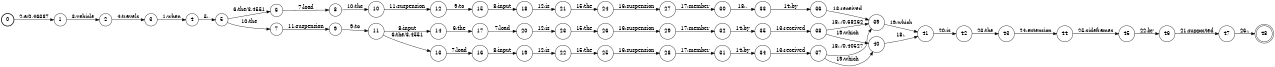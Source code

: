 digraph FST {
rankdir = LR;
size = "8.5,11";
label = "";
center = 1;
orientation = Portrait;
ranksep = "0.4";
nodesep = "0.25";
0 [label = "0", shape = circle, style = bold, fontsize = 14]
	0 -> 1 [label = "2:a/0.46387", fontsize = 14];
1 [label = "1", shape = circle, style = solid, fontsize = 14]
	1 -> 2 [label = "3:vehicle", fontsize = 14];
2 [label = "2", shape = circle, style = solid, fontsize = 14]
	2 -> 3 [label = "4:travels", fontsize = 14];
3 [label = "3", shape = circle, style = solid, fontsize = 14]
	3 -> 4 [label = "1:when", fontsize = 14];
4 [label = "4", shape = circle, style = solid, fontsize = 14]
	4 -> 5 [label = "5:,", fontsize = 14];
5 [label = "5", shape = circle, style = solid, fontsize = 14]
	5 -> 6 [label = "6:the/3.4551", fontsize = 14];
	5 -> 7 [label = "10:the", fontsize = 14];
6 [label = "6", shape = circle, style = solid, fontsize = 14]
	6 -> 8 [label = "7:load", fontsize = 14];
7 [label = "7", shape = circle, style = solid, fontsize = 14]
	7 -> 9 [label = "11:suspension", fontsize = 14];
8 [label = "8", shape = circle, style = solid, fontsize = 14]
	8 -> 10 [label = "10:the", fontsize = 14];
9 [label = "9", shape = circle, style = solid, fontsize = 14]
	9 -> 11 [label = "9:to", fontsize = 14];
10 [label = "10", shape = circle, style = solid, fontsize = 14]
	10 -> 12 [label = "11:suspension", fontsize = 14];
11 [label = "11", shape = circle, style = solid, fontsize = 14]
	11 -> 13 [label = "6:the/3.4551", fontsize = 14];
	11 -> 14 [label = "8:input", fontsize = 14];
12 [label = "12", shape = circle, style = solid, fontsize = 14]
	12 -> 15 [label = "9:to", fontsize = 14];
13 [label = "13", shape = circle, style = solid, fontsize = 14]
	13 -> 16 [label = "7:load", fontsize = 14];
14 [label = "14", shape = circle, style = solid, fontsize = 14]
	14 -> 17 [label = "6:the", fontsize = 14];
15 [label = "15", shape = circle, style = solid, fontsize = 14]
	15 -> 18 [label = "8:input", fontsize = 14];
16 [label = "16", shape = circle, style = solid, fontsize = 14]
	16 -> 19 [label = "8:input", fontsize = 14];
17 [label = "17", shape = circle, style = solid, fontsize = 14]
	17 -> 20 [label = "7:load", fontsize = 14];
18 [label = "18", shape = circle, style = solid, fontsize = 14]
	18 -> 21 [label = "12:is", fontsize = 14];
19 [label = "19", shape = circle, style = solid, fontsize = 14]
	19 -> 22 [label = "12:is", fontsize = 14];
20 [label = "20", shape = circle, style = solid, fontsize = 14]
	20 -> 23 [label = "12:is", fontsize = 14];
21 [label = "21", shape = circle, style = solid, fontsize = 14]
	21 -> 24 [label = "15:the", fontsize = 14];
22 [label = "22", shape = circle, style = solid, fontsize = 14]
	22 -> 25 [label = "15:the", fontsize = 14];
23 [label = "23", shape = circle, style = solid, fontsize = 14]
	23 -> 26 [label = "15:the", fontsize = 14];
24 [label = "24", shape = circle, style = solid, fontsize = 14]
	24 -> 27 [label = "16:suspension", fontsize = 14];
25 [label = "25", shape = circle, style = solid, fontsize = 14]
	25 -> 28 [label = "16:suspension", fontsize = 14];
26 [label = "26", shape = circle, style = solid, fontsize = 14]
	26 -> 29 [label = "16:suspension", fontsize = 14];
27 [label = "27", shape = circle, style = solid, fontsize = 14]
	27 -> 30 [label = "17:member", fontsize = 14];
28 [label = "28", shape = circle, style = solid, fontsize = 14]
	28 -> 31 [label = "17:member", fontsize = 14];
29 [label = "29", shape = circle, style = solid, fontsize = 14]
	29 -> 32 [label = "17:member", fontsize = 14];
30 [label = "30", shape = circle, style = solid, fontsize = 14]
	30 -> 33 [label = "18:,", fontsize = 14];
31 [label = "31", shape = circle, style = solid, fontsize = 14]
	31 -> 34 [label = "14:by", fontsize = 14];
32 [label = "32", shape = circle, style = solid, fontsize = 14]
	32 -> 35 [label = "14:by", fontsize = 14];
33 [label = "33", shape = circle, style = solid, fontsize = 14]
	33 -> 36 [label = "14:by", fontsize = 14];
34 [label = "34", shape = circle, style = solid, fontsize = 14]
	34 -> 37 [label = "13:received", fontsize = 14];
35 [label = "35", shape = circle, style = solid, fontsize = 14]
	35 -> 38 [label = "13:received", fontsize = 14];
36 [label = "36", shape = circle, style = solid, fontsize = 14]
	36 -> 39 [label = "13:received", fontsize = 14];
37 [label = "37", shape = circle, style = solid, fontsize = 14]
	37 -> 39 [label = "18:,/0.40527", fontsize = 14];
	37 -> 40 [label = "19:which", fontsize = 14];
38 [label = "38", shape = circle, style = solid, fontsize = 14]
	38 -> 39 [label = "18:,/0.68262", fontsize = 14];
	38 -> 40 [label = "19:which", fontsize = 14];
39 [label = "39", shape = circle, style = solid, fontsize = 14]
	39 -> 41 [label = "19:which", fontsize = 14];
40 [label = "40", shape = circle, style = solid, fontsize = 14]
	40 -> 41 [label = "18:,", fontsize = 14];
41 [label = "41", shape = circle, style = solid, fontsize = 14]
	41 -> 42 [label = "20:is", fontsize = 14];
42 [label = "42", shape = circle, style = solid, fontsize = 14]
	42 -> 43 [label = "23:the", fontsize = 14];
43 [label = "43", shape = circle, style = solid, fontsize = 14]
	43 -> 44 [label = "24:extension", fontsize = 14];
44 [label = "44", shape = circle, style = solid, fontsize = 14]
	44 -> 45 [label = "25:sideframes", fontsize = 14];
45 [label = "45", shape = circle, style = solid, fontsize = 14]
	45 -> 46 [label = "22:by", fontsize = 14];
46 [label = "46", shape = circle, style = solid, fontsize = 14]
	46 -> 47 [label = "21:supported", fontsize = 14];
47 [label = "47", shape = circle, style = solid, fontsize = 14]
	47 -> 48 [label = "26:.", fontsize = 14];
48 [label = "48", shape = doublecircle, style = solid, fontsize = 14]
}
